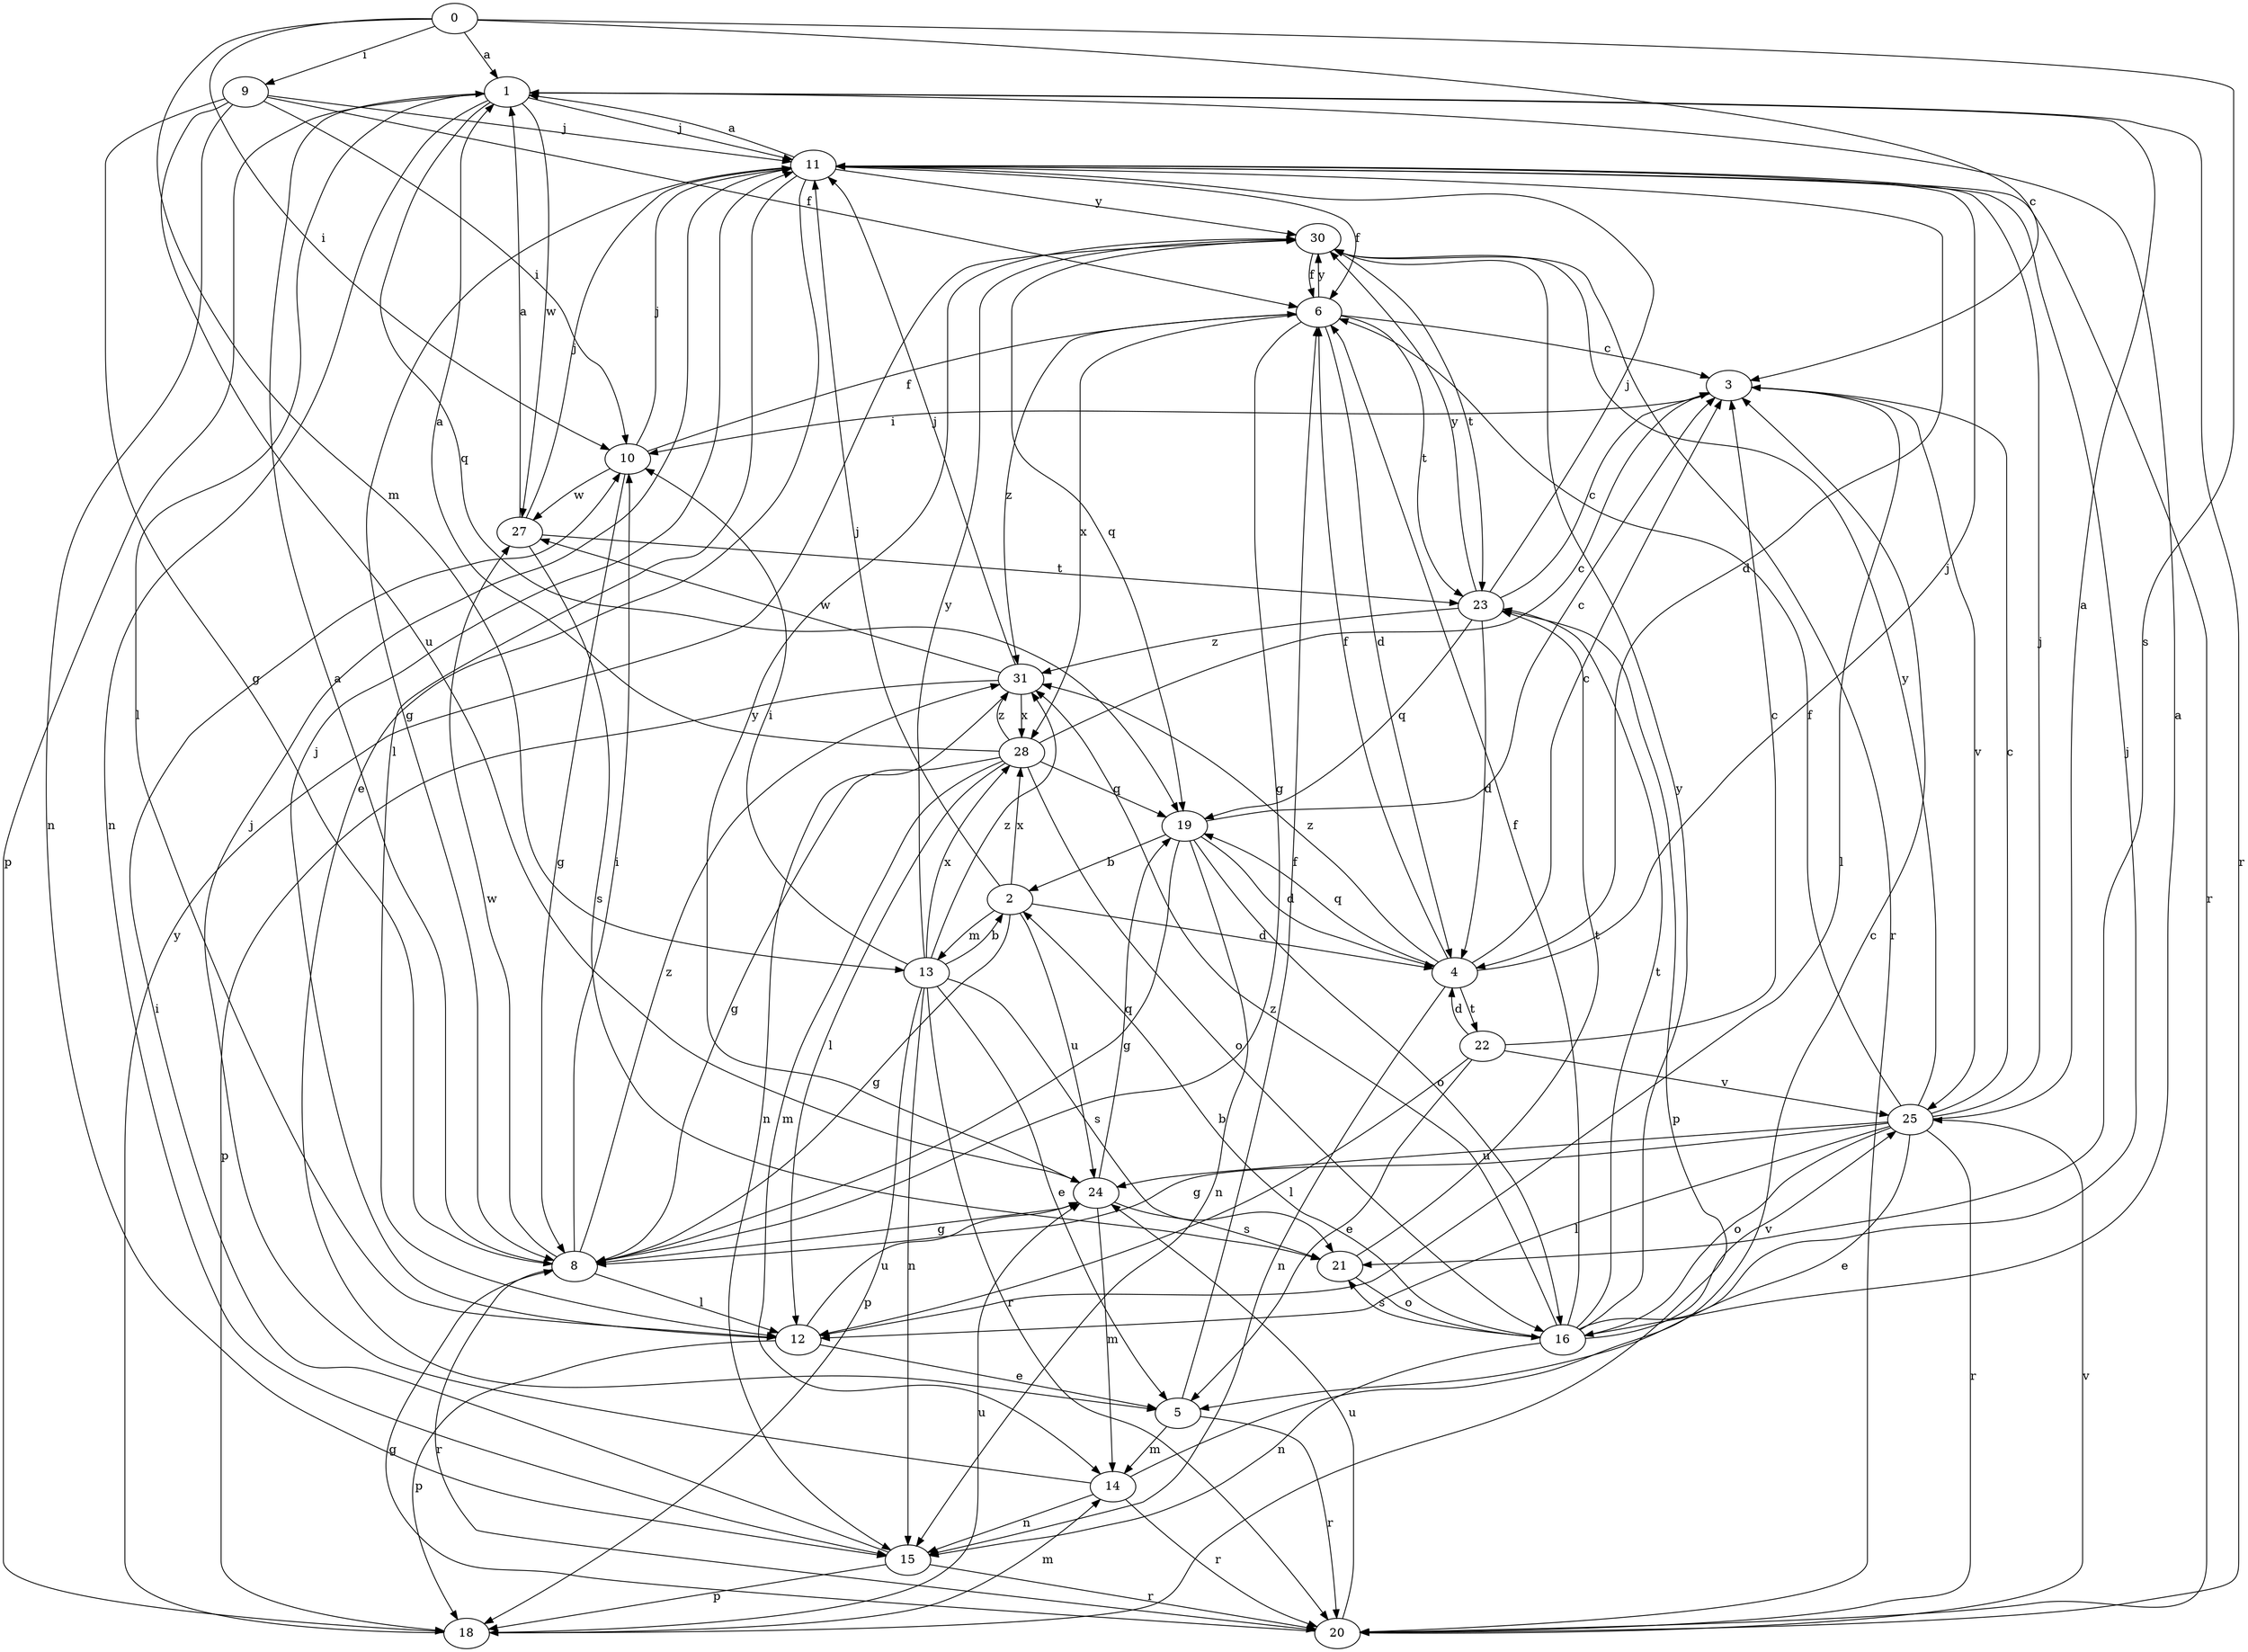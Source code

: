 strict digraph  {
0;
1;
2;
3;
4;
5;
6;
8;
9;
10;
11;
12;
13;
14;
15;
16;
18;
19;
20;
21;
22;
23;
24;
25;
27;
28;
30;
31;
0 -> 1  [label=a];
0 -> 3  [label=c];
0 -> 9  [label=i];
0 -> 10  [label=i];
0 -> 13  [label=m];
0 -> 21  [label=s];
1 -> 11  [label=j];
1 -> 12  [label=l];
1 -> 15  [label=n];
1 -> 18  [label=p];
1 -> 19  [label=q];
1 -> 20  [label=r];
1 -> 27  [label=w];
2 -> 4  [label=d];
2 -> 8  [label=g];
2 -> 11  [label=j];
2 -> 13  [label=m];
2 -> 24  [label=u];
2 -> 28  [label=x];
3 -> 10  [label=i];
3 -> 12  [label=l];
3 -> 25  [label=v];
4 -> 3  [label=c];
4 -> 6  [label=f];
4 -> 11  [label=j];
4 -> 15  [label=n];
4 -> 19  [label=q];
4 -> 22  [label=t];
4 -> 31  [label=z];
5 -> 6  [label=f];
5 -> 14  [label=m];
5 -> 20  [label=r];
6 -> 3  [label=c];
6 -> 4  [label=d];
6 -> 8  [label=g];
6 -> 23  [label=t];
6 -> 28  [label=x];
6 -> 30  [label=y];
6 -> 31  [label=z];
8 -> 1  [label=a];
8 -> 10  [label=i];
8 -> 12  [label=l];
8 -> 20  [label=r];
8 -> 27  [label=w];
8 -> 31  [label=z];
9 -> 6  [label=f];
9 -> 8  [label=g];
9 -> 10  [label=i];
9 -> 11  [label=j];
9 -> 15  [label=n];
9 -> 24  [label=u];
10 -> 6  [label=f];
10 -> 8  [label=g];
10 -> 11  [label=j];
10 -> 27  [label=w];
11 -> 1  [label=a];
11 -> 4  [label=d];
11 -> 5  [label=e];
11 -> 6  [label=f];
11 -> 8  [label=g];
11 -> 12  [label=l];
11 -> 20  [label=r];
11 -> 30  [label=y];
12 -> 5  [label=e];
12 -> 11  [label=j];
12 -> 18  [label=p];
12 -> 24  [label=u];
13 -> 2  [label=b];
13 -> 5  [label=e];
13 -> 10  [label=i];
13 -> 15  [label=n];
13 -> 18  [label=p];
13 -> 20  [label=r];
13 -> 21  [label=s];
13 -> 28  [label=x];
13 -> 30  [label=y];
13 -> 31  [label=z];
14 -> 3  [label=c];
14 -> 11  [label=j];
14 -> 15  [label=n];
14 -> 20  [label=r];
15 -> 10  [label=i];
15 -> 18  [label=p];
15 -> 20  [label=r];
16 -> 1  [label=a];
16 -> 2  [label=b];
16 -> 6  [label=f];
16 -> 11  [label=j];
16 -> 15  [label=n];
16 -> 21  [label=s];
16 -> 23  [label=t];
16 -> 25  [label=v];
16 -> 30  [label=y];
16 -> 31  [label=z];
18 -> 14  [label=m];
18 -> 24  [label=u];
18 -> 30  [label=y];
19 -> 2  [label=b];
19 -> 3  [label=c];
19 -> 4  [label=d];
19 -> 8  [label=g];
19 -> 15  [label=n];
19 -> 16  [label=o];
20 -> 8  [label=g];
20 -> 24  [label=u];
20 -> 25  [label=v];
21 -> 16  [label=o];
21 -> 23  [label=t];
22 -> 3  [label=c];
22 -> 4  [label=d];
22 -> 5  [label=e];
22 -> 12  [label=l];
22 -> 25  [label=v];
23 -> 3  [label=c];
23 -> 4  [label=d];
23 -> 11  [label=j];
23 -> 18  [label=p];
23 -> 19  [label=q];
23 -> 30  [label=y];
23 -> 31  [label=z];
24 -> 8  [label=g];
24 -> 14  [label=m];
24 -> 19  [label=q];
24 -> 21  [label=s];
24 -> 30  [label=y];
25 -> 1  [label=a];
25 -> 3  [label=c];
25 -> 5  [label=e];
25 -> 6  [label=f];
25 -> 8  [label=g];
25 -> 11  [label=j];
25 -> 12  [label=l];
25 -> 16  [label=o];
25 -> 20  [label=r];
25 -> 24  [label=u];
25 -> 30  [label=y];
27 -> 1  [label=a];
27 -> 11  [label=j];
27 -> 21  [label=s];
27 -> 23  [label=t];
28 -> 1  [label=a];
28 -> 3  [label=c];
28 -> 8  [label=g];
28 -> 12  [label=l];
28 -> 14  [label=m];
28 -> 16  [label=o];
28 -> 19  [label=q];
28 -> 31  [label=z];
30 -> 6  [label=f];
30 -> 19  [label=q];
30 -> 20  [label=r];
30 -> 23  [label=t];
31 -> 11  [label=j];
31 -> 15  [label=n];
31 -> 18  [label=p];
31 -> 27  [label=w];
31 -> 28  [label=x];
}
